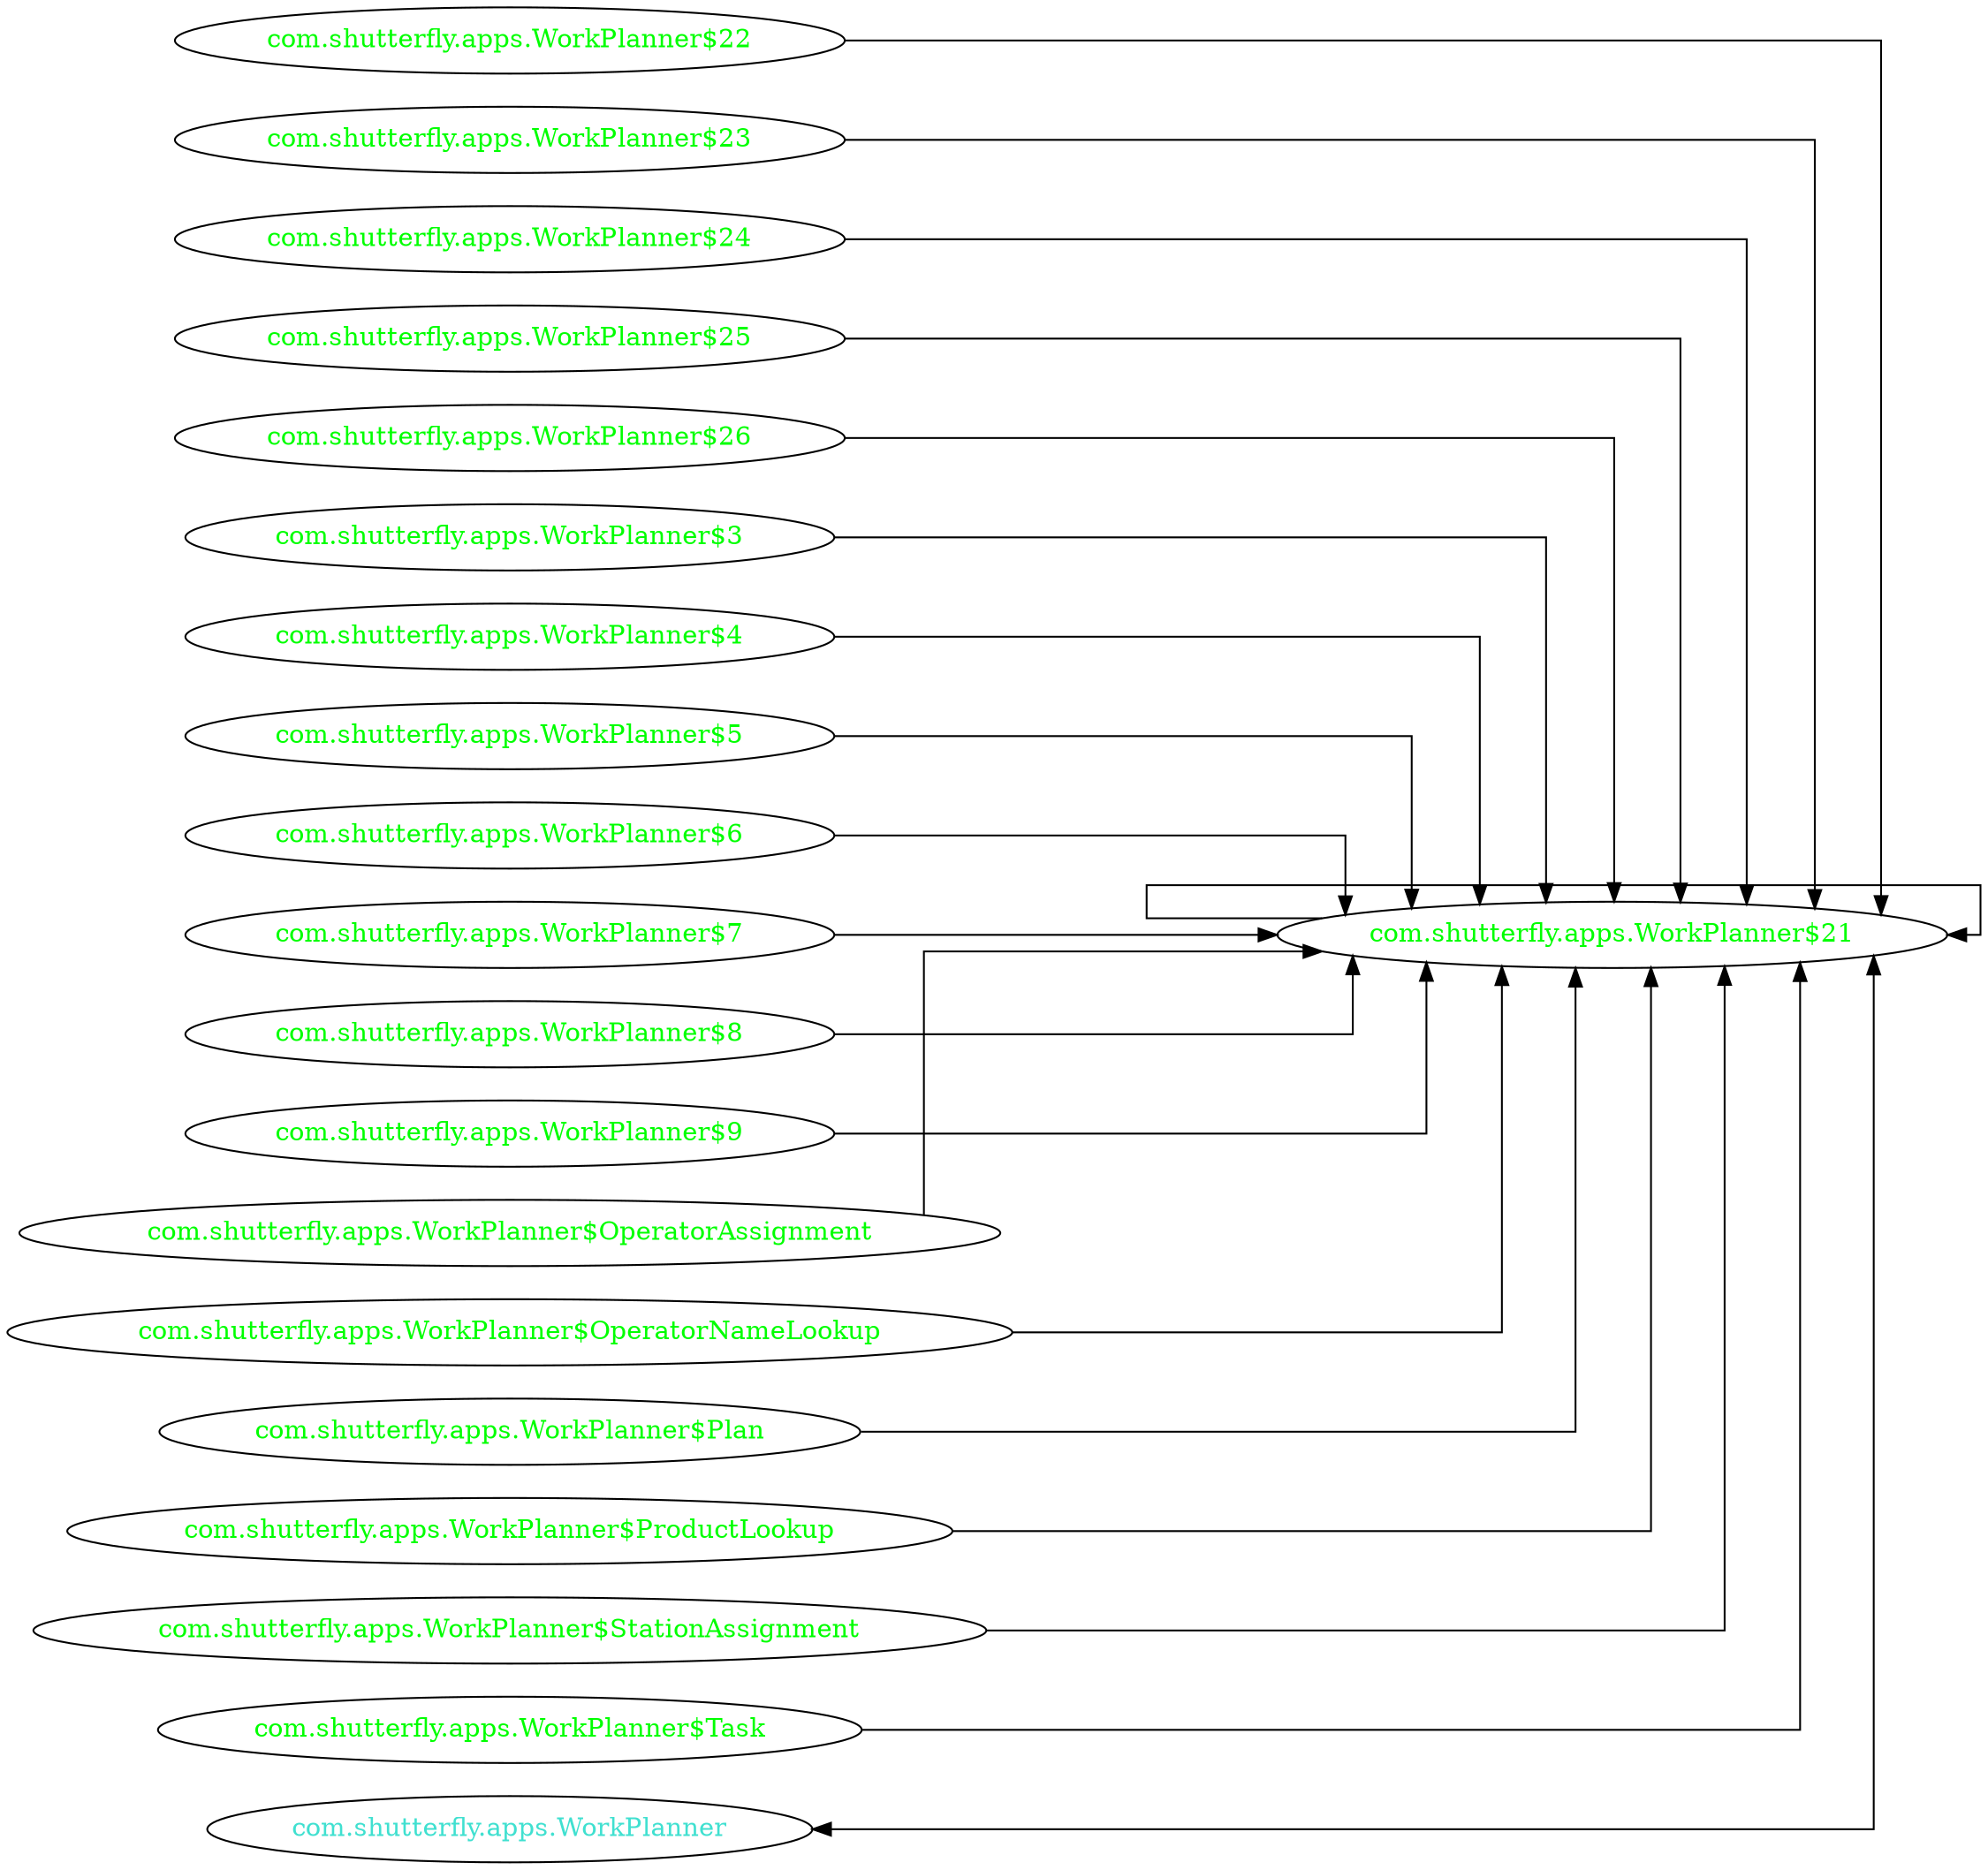 digraph dependencyGraph {
 concentrate=true;
 ranksep="2.0";
 rankdir="LR"; 
 splines="ortho";
"com.shutterfly.apps.WorkPlanner$21" [fontcolor="red"];
"com.shutterfly.apps.WorkPlanner$21" [ fontcolor="green" ];
"com.shutterfly.apps.WorkPlanner$21"->"com.shutterfly.apps.WorkPlanner$21";
"com.shutterfly.apps.WorkPlanner$22" [ fontcolor="green" ];
"com.shutterfly.apps.WorkPlanner$22"->"com.shutterfly.apps.WorkPlanner$21";
"com.shutterfly.apps.WorkPlanner$23" [ fontcolor="green" ];
"com.shutterfly.apps.WorkPlanner$23"->"com.shutterfly.apps.WorkPlanner$21";
"com.shutterfly.apps.WorkPlanner$24" [ fontcolor="green" ];
"com.shutterfly.apps.WorkPlanner$24"->"com.shutterfly.apps.WorkPlanner$21";
"com.shutterfly.apps.WorkPlanner$25" [ fontcolor="green" ];
"com.shutterfly.apps.WorkPlanner$25"->"com.shutterfly.apps.WorkPlanner$21";
"com.shutterfly.apps.WorkPlanner$26" [ fontcolor="green" ];
"com.shutterfly.apps.WorkPlanner$26"->"com.shutterfly.apps.WorkPlanner$21";
"com.shutterfly.apps.WorkPlanner$3" [ fontcolor="green" ];
"com.shutterfly.apps.WorkPlanner$3"->"com.shutterfly.apps.WorkPlanner$21";
"com.shutterfly.apps.WorkPlanner$4" [ fontcolor="green" ];
"com.shutterfly.apps.WorkPlanner$4"->"com.shutterfly.apps.WorkPlanner$21";
"com.shutterfly.apps.WorkPlanner$5" [ fontcolor="green" ];
"com.shutterfly.apps.WorkPlanner$5"->"com.shutterfly.apps.WorkPlanner$21";
"com.shutterfly.apps.WorkPlanner$6" [ fontcolor="green" ];
"com.shutterfly.apps.WorkPlanner$6"->"com.shutterfly.apps.WorkPlanner$21";
"com.shutterfly.apps.WorkPlanner$7" [ fontcolor="green" ];
"com.shutterfly.apps.WorkPlanner$7"->"com.shutterfly.apps.WorkPlanner$21";
"com.shutterfly.apps.WorkPlanner$8" [ fontcolor="green" ];
"com.shutterfly.apps.WorkPlanner$8"->"com.shutterfly.apps.WorkPlanner$21";
"com.shutterfly.apps.WorkPlanner$9" [ fontcolor="green" ];
"com.shutterfly.apps.WorkPlanner$9"->"com.shutterfly.apps.WorkPlanner$21";
"com.shutterfly.apps.WorkPlanner$OperatorAssignment" [ fontcolor="green" ];
"com.shutterfly.apps.WorkPlanner$OperatorAssignment"->"com.shutterfly.apps.WorkPlanner$21";
"com.shutterfly.apps.WorkPlanner$OperatorNameLookup" [ fontcolor="green" ];
"com.shutterfly.apps.WorkPlanner$OperatorNameLookup"->"com.shutterfly.apps.WorkPlanner$21";
"com.shutterfly.apps.WorkPlanner$Plan" [ fontcolor="green" ];
"com.shutterfly.apps.WorkPlanner$Plan"->"com.shutterfly.apps.WorkPlanner$21";
"com.shutterfly.apps.WorkPlanner$ProductLookup" [ fontcolor="green" ];
"com.shutterfly.apps.WorkPlanner$ProductLookup"->"com.shutterfly.apps.WorkPlanner$21";
"com.shutterfly.apps.WorkPlanner$StationAssignment" [ fontcolor="green" ];
"com.shutterfly.apps.WorkPlanner$StationAssignment"->"com.shutterfly.apps.WorkPlanner$21";
"com.shutterfly.apps.WorkPlanner$Task" [ fontcolor="green" ];
"com.shutterfly.apps.WorkPlanner$Task"->"com.shutterfly.apps.WorkPlanner$21";
"com.shutterfly.apps.WorkPlanner" [ fontcolor="turquoise" ];
"com.shutterfly.apps.WorkPlanner"->"com.shutterfly.apps.WorkPlanner$21" [dir=both];
}